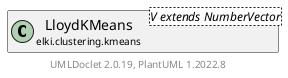 @startuml
    remove .*\.(Instance|Par|Parameterizer|Factory)$
    set namespaceSeparator none
    hide empty fields
    hide empty methods

    class "<size:14>LloydKMeans.Instance\n<size:10>elki.clustering.kmeans" as elki.clustering.kmeans.LloydKMeans.Instance [[LloydKMeans.Instance.html]] {
        +Instance(Relation<? extends NumberVector>, NumberVectorDistance<?>, double[])
        #iterate(int): int
        #getLogger(): Logging
    }

    abstract class "<size:14>AbstractKMeans.Instance\n<size:10>elki.clustering.kmeans" as elki.clustering.kmeans.AbstractKMeans.Instance [[AbstractKMeans.Instance.html]] {
        {abstract} #iterate(int): int
        {abstract} #getLogger(): Logging
    }
    class "<size:14>LloydKMeans\n<size:10>elki.clustering.kmeans" as elki.clustering.kmeans.LloydKMeans<V extends NumberVector> [[LloydKMeans.html]]

    elki.clustering.kmeans.AbstractKMeans.Instance <|-- elki.clustering.kmeans.LloydKMeans.Instance
    elki.clustering.kmeans.LloydKMeans +-- elki.clustering.kmeans.LloydKMeans.Instance

    center footer UMLDoclet 2.0.19, PlantUML 1.2022.8
@enduml
